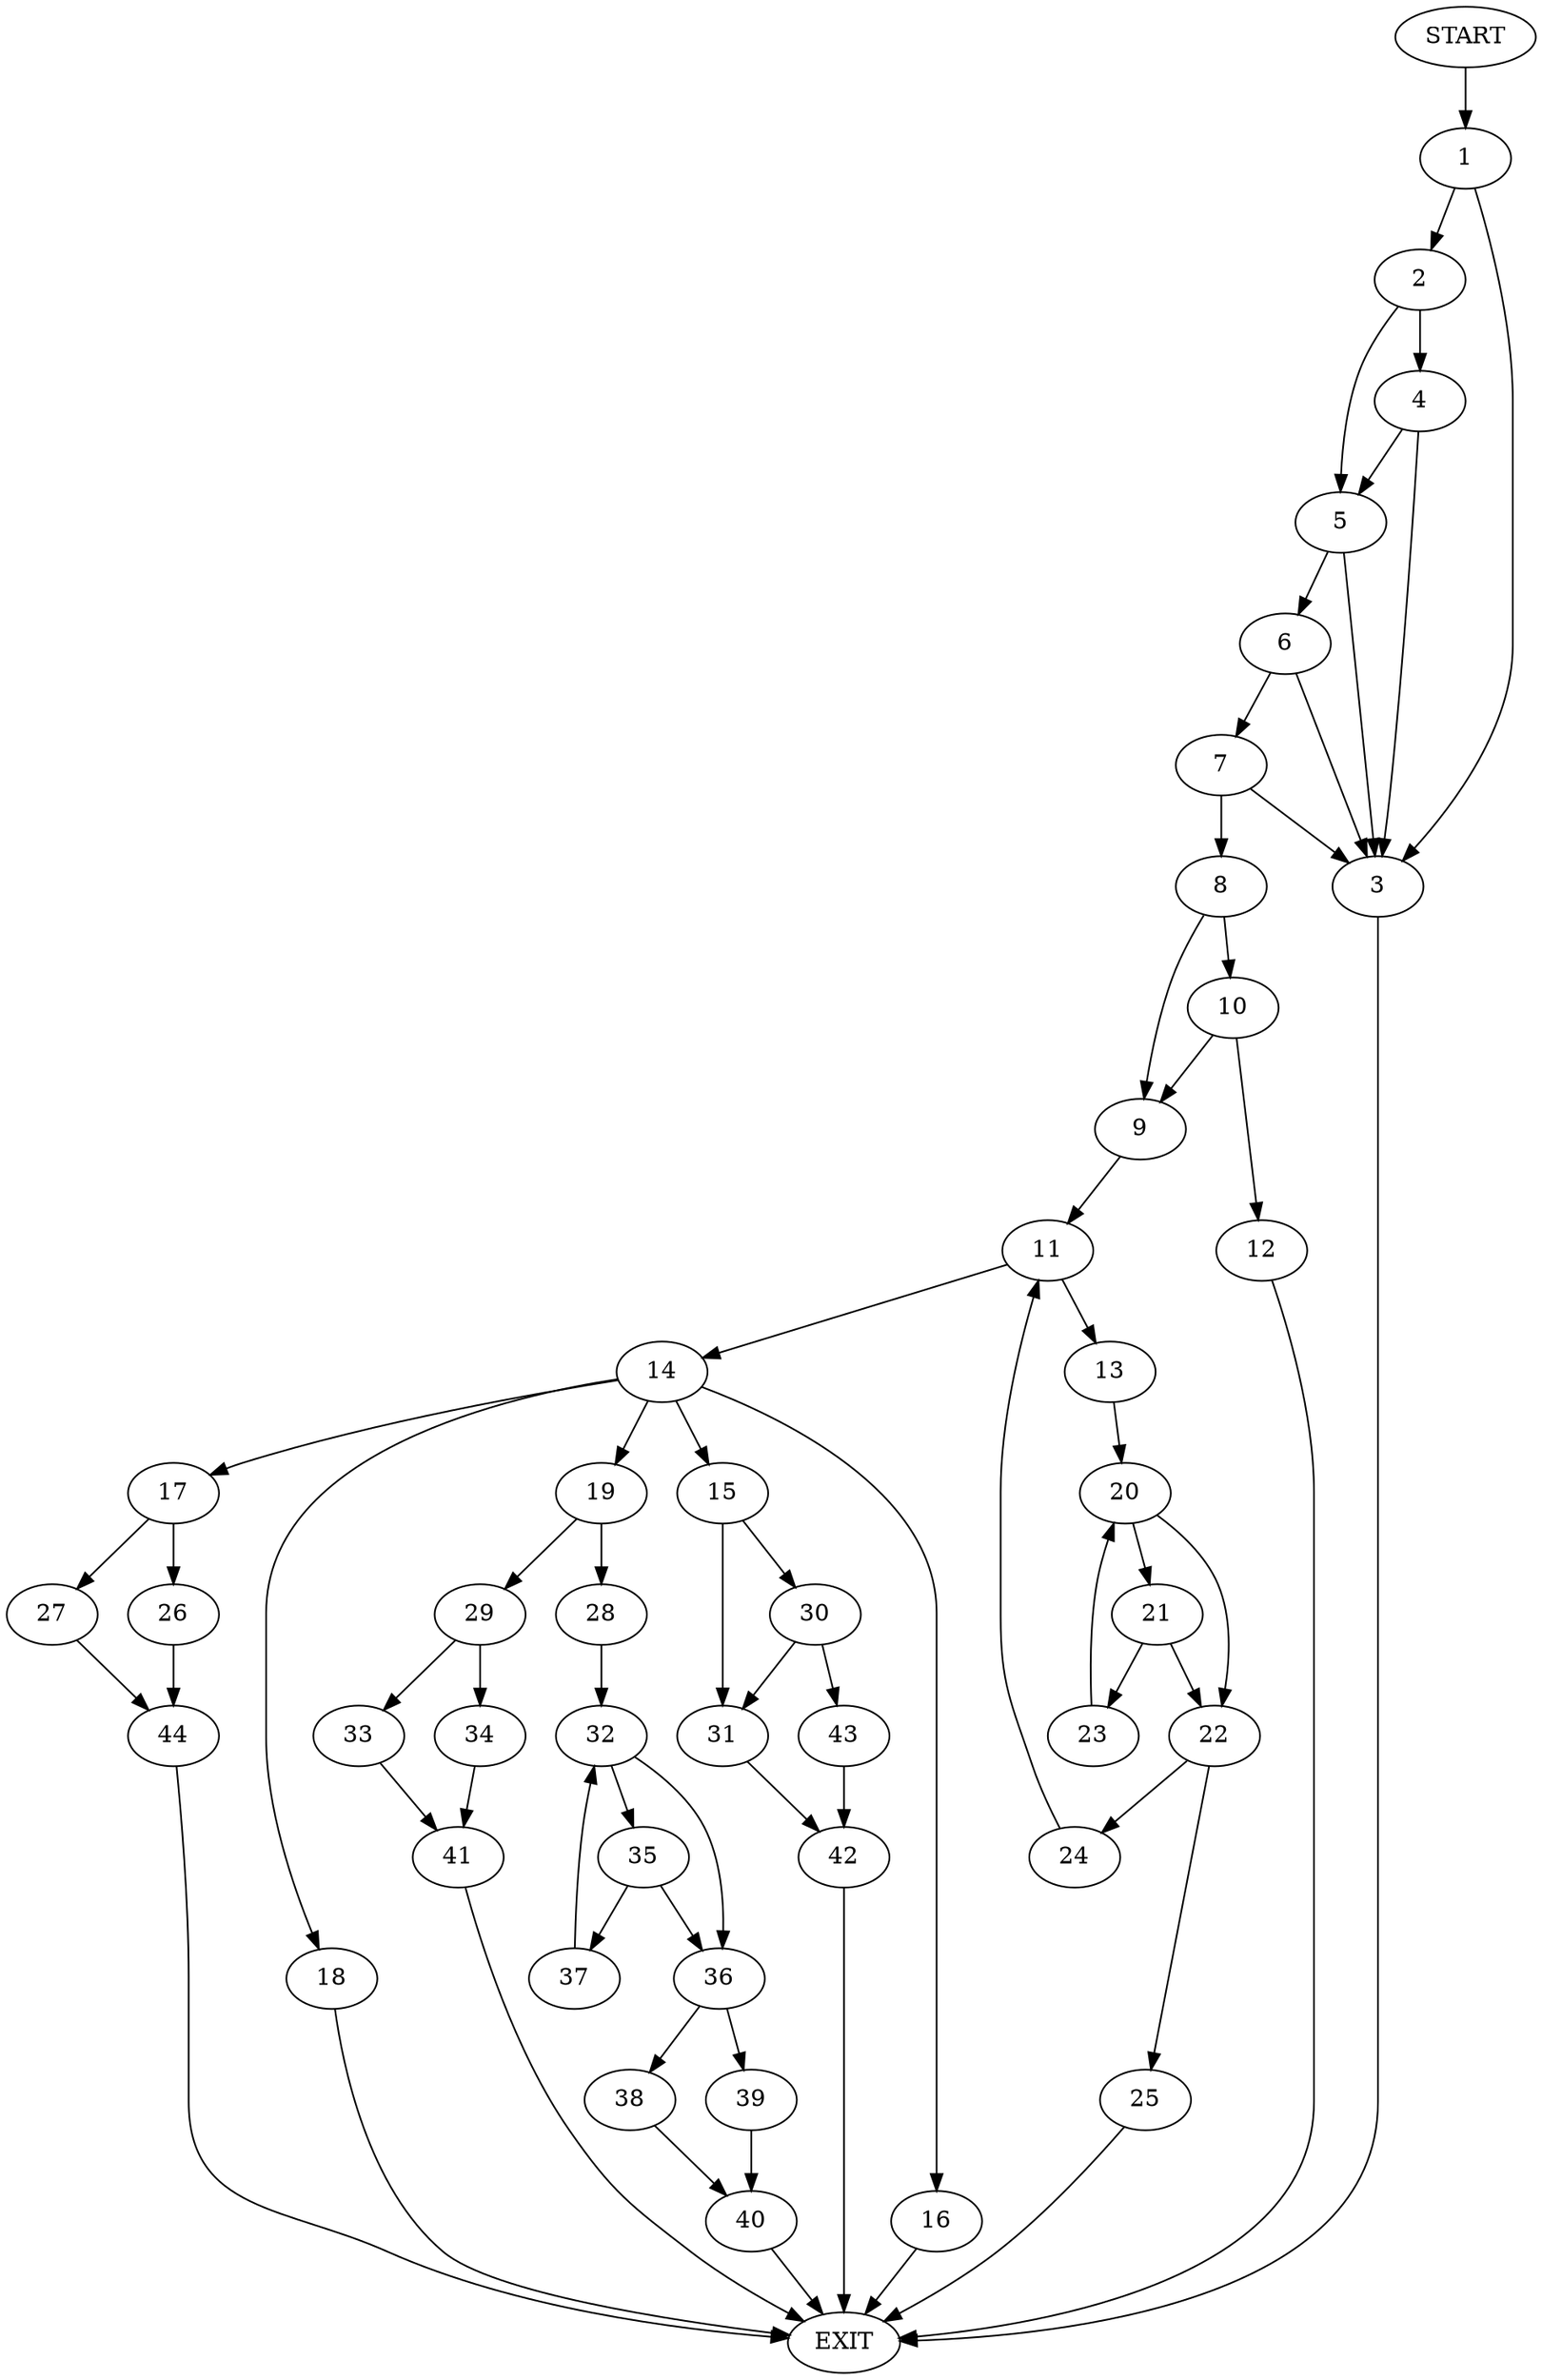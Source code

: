 digraph {
0 [label="START"]
45 [label="EXIT"]
0 -> 1
1 -> 2
1 -> 3
2 -> 4
2 -> 5
3 -> 45
4 -> 5
4 -> 3
5 -> 6
5 -> 3
6 -> 7
6 -> 3
7 -> 8
7 -> 3
8 -> 9
8 -> 10
9 -> 11
10 -> 9
10 -> 12
12 -> 45
11 -> 13
11 -> 14
14 -> 15
14 -> 16
14 -> 17
14 -> 18
14 -> 19
13 -> 20
20 -> 21
20 -> 22
21 -> 23
21 -> 22
22 -> 24
22 -> 25
23 -> 20
24 -> 11
25 -> 45
17 -> 26
17 -> 27
19 -> 28
19 -> 29
15 -> 30
15 -> 31
16 -> 45
18 -> 45
28 -> 32
29 -> 33
29 -> 34
32 -> 35
32 -> 36
35 -> 36
35 -> 37
36 -> 38
36 -> 39
37 -> 32
39 -> 40
38 -> 40
40 -> 45
34 -> 41
33 -> 41
41 -> 45
31 -> 42
30 -> 31
30 -> 43
43 -> 42
42 -> 45
26 -> 44
27 -> 44
44 -> 45
}
